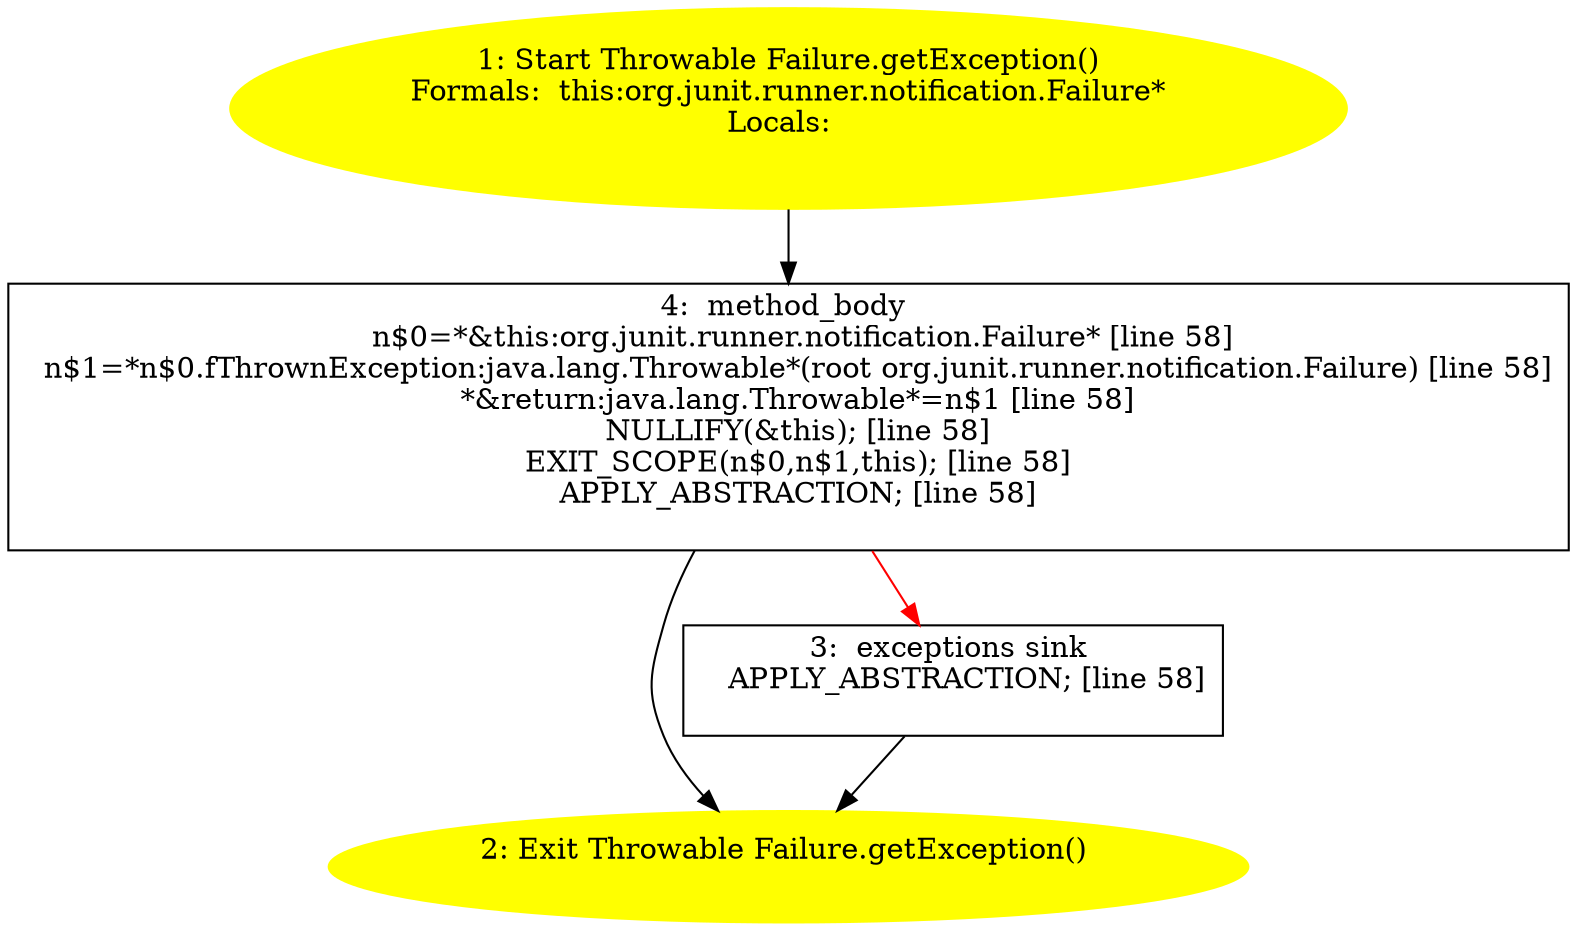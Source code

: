 /* @generated */
digraph cfg {
"org.junit.runner.notification.Failure.getException():java.lang.Throwable.be90523792b6dd1717eb49e41e307e6c_1" [label="1: Start Throwable Failure.getException()\nFormals:  this:org.junit.runner.notification.Failure*\nLocals:  \n  " color=yellow style=filled]
	

	 "org.junit.runner.notification.Failure.getException():java.lang.Throwable.be90523792b6dd1717eb49e41e307e6c_1" -> "org.junit.runner.notification.Failure.getException():java.lang.Throwable.be90523792b6dd1717eb49e41e307e6c_4" ;
"org.junit.runner.notification.Failure.getException():java.lang.Throwable.be90523792b6dd1717eb49e41e307e6c_2" [label="2: Exit Throwable Failure.getException() \n  " color=yellow style=filled]
	

"org.junit.runner.notification.Failure.getException():java.lang.Throwable.be90523792b6dd1717eb49e41e307e6c_3" [label="3:  exceptions sink \n   APPLY_ABSTRACTION; [line 58]\n " shape="box"]
	

	 "org.junit.runner.notification.Failure.getException():java.lang.Throwable.be90523792b6dd1717eb49e41e307e6c_3" -> "org.junit.runner.notification.Failure.getException():java.lang.Throwable.be90523792b6dd1717eb49e41e307e6c_2" ;
"org.junit.runner.notification.Failure.getException():java.lang.Throwable.be90523792b6dd1717eb49e41e307e6c_4" [label="4:  method_body \n   n$0=*&this:org.junit.runner.notification.Failure* [line 58]\n  n$1=*n$0.fThrownException:java.lang.Throwable*(root org.junit.runner.notification.Failure) [line 58]\n  *&return:java.lang.Throwable*=n$1 [line 58]\n  NULLIFY(&this); [line 58]\n  EXIT_SCOPE(n$0,n$1,this); [line 58]\n  APPLY_ABSTRACTION; [line 58]\n " shape="box"]
	

	 "org.junit.runner.notification.Failure.getException():java.lang.Throwable.be90523792b6dd1717eb49e41e307e6c_4" -> "org.junit.runner.notification.Failure.getException():java.lang.Throwable.be90523792b6dd1717eb49e41e307e6c_2" ;
	 "org.junit.runner.notification.Failure.getException():java.lang.Throwable.be90523792b6dd1717eb49e41e307e6c_4" -> "org.junit.runner.notification.Failure.getException():java.lang.Throwable.be90523792b6dd1717eb49e41e307e6c_3" [color="red" ];
}
